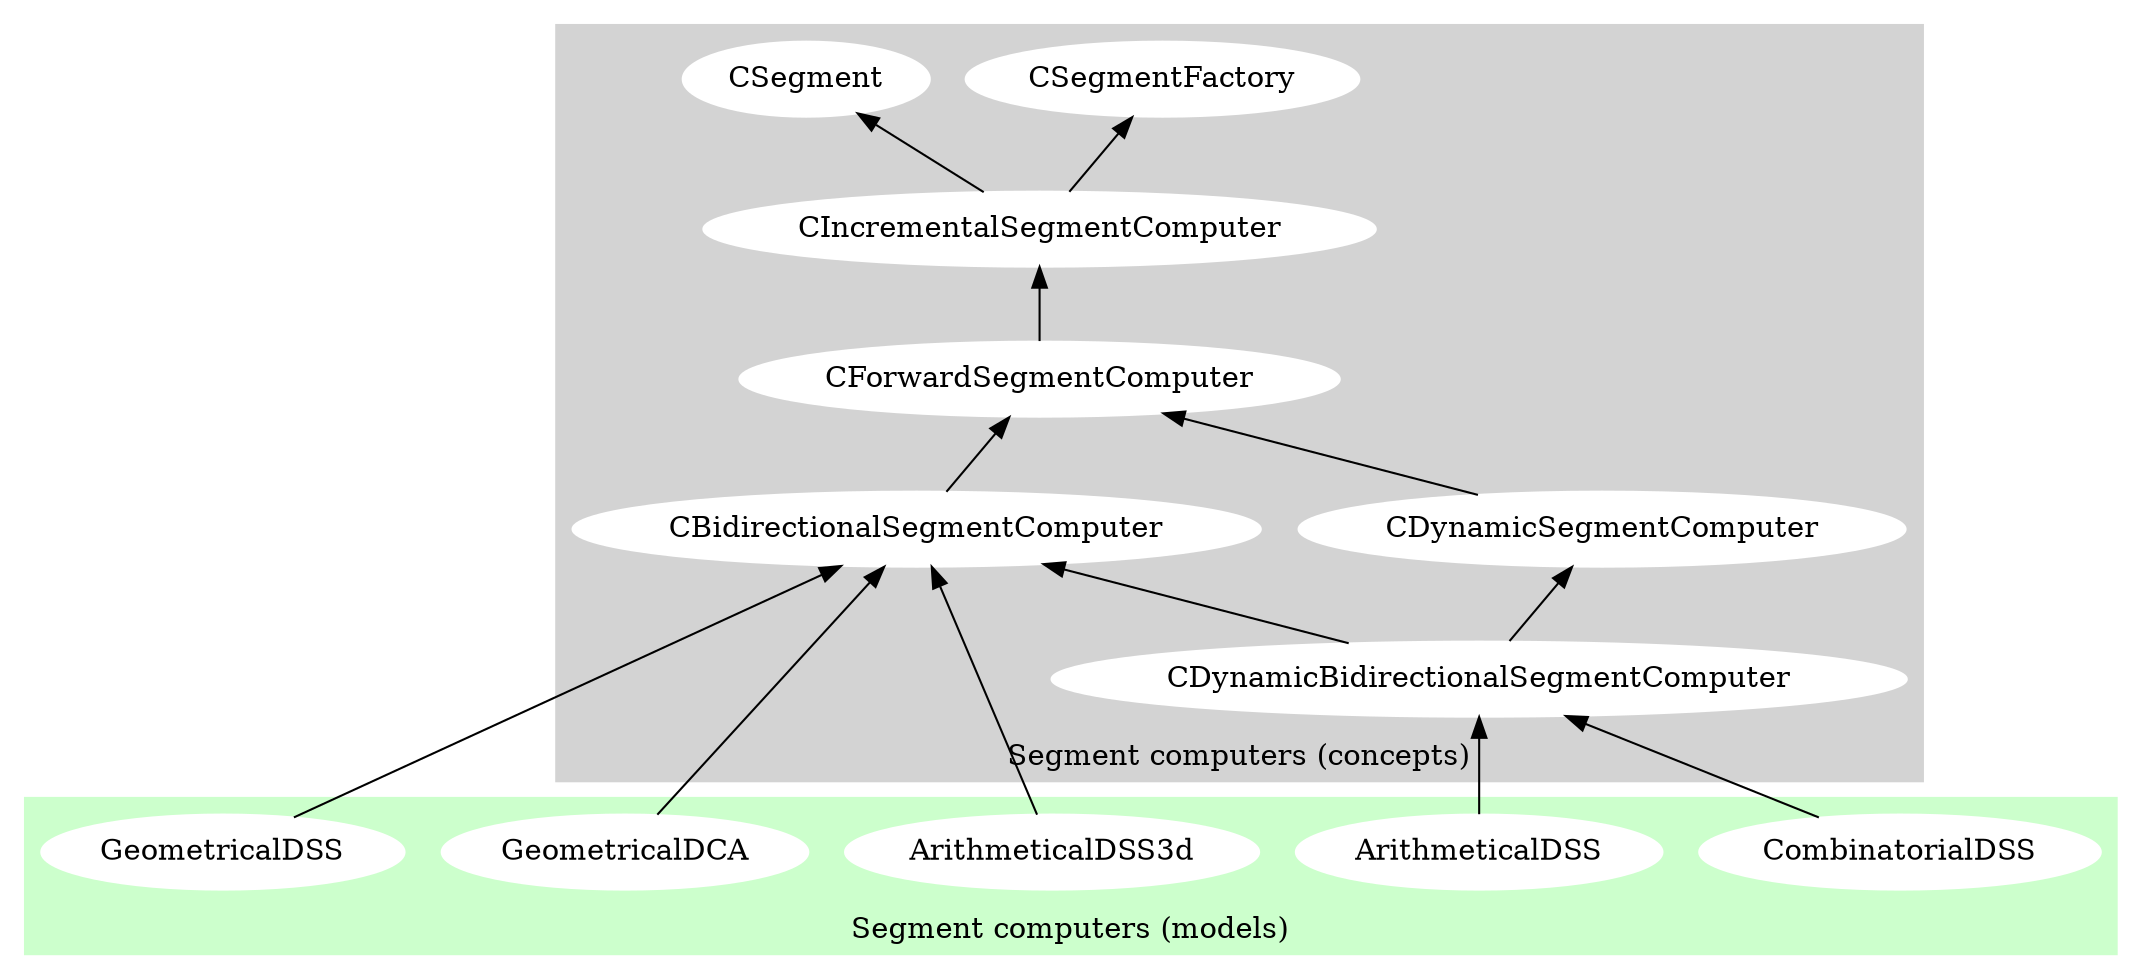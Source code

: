digraph GSEGMENTCOMPUTERS {

    rankdir= BT


    subgraph clusterConcepts {
        style=filled;
        color=lightgrey;
        node [style=filled,color=white];
        label="Segment computers (concepts)";

  CSegment

  CSegmentFactory

  CIncrementalSegmentComputer -> CSegment
  CIncrementalSegmentComputer -> CSegmentFactory

  CForwardSegmentComputer -> CIncrementalSegmentComputer

  CBidirectionalSegmentComputer -> CForwardSegmentComputer

  CDynamicSegmentComputer -> CForwardSegmentComputer

  CDynamicBidirectionalSegmentComputer -> CDynamicSegmentComputer
  CDynamicBidirectionalSegmentComputer -> CBidirectionalSegmentComputer
    }

    subgraph clusterModels {
        style=filled;
        color="#ccffcc";
        node [style=filled,color=white];
        label="Segment computers (models)";

        GeometricalDSS -> CBidirectionalSegmentComputer
        GeometricalDCA -> CBidirectionalSegmentComputer
        ArithmeticalDSS3d -> CBidirectionalSegmentComputer

        ArithmeticalDSS -> CDynamicBidirectionalSegmentComputer
        CombinatorialDSS -> CDynamicBidirectionalSegmentComputer

    }
}

